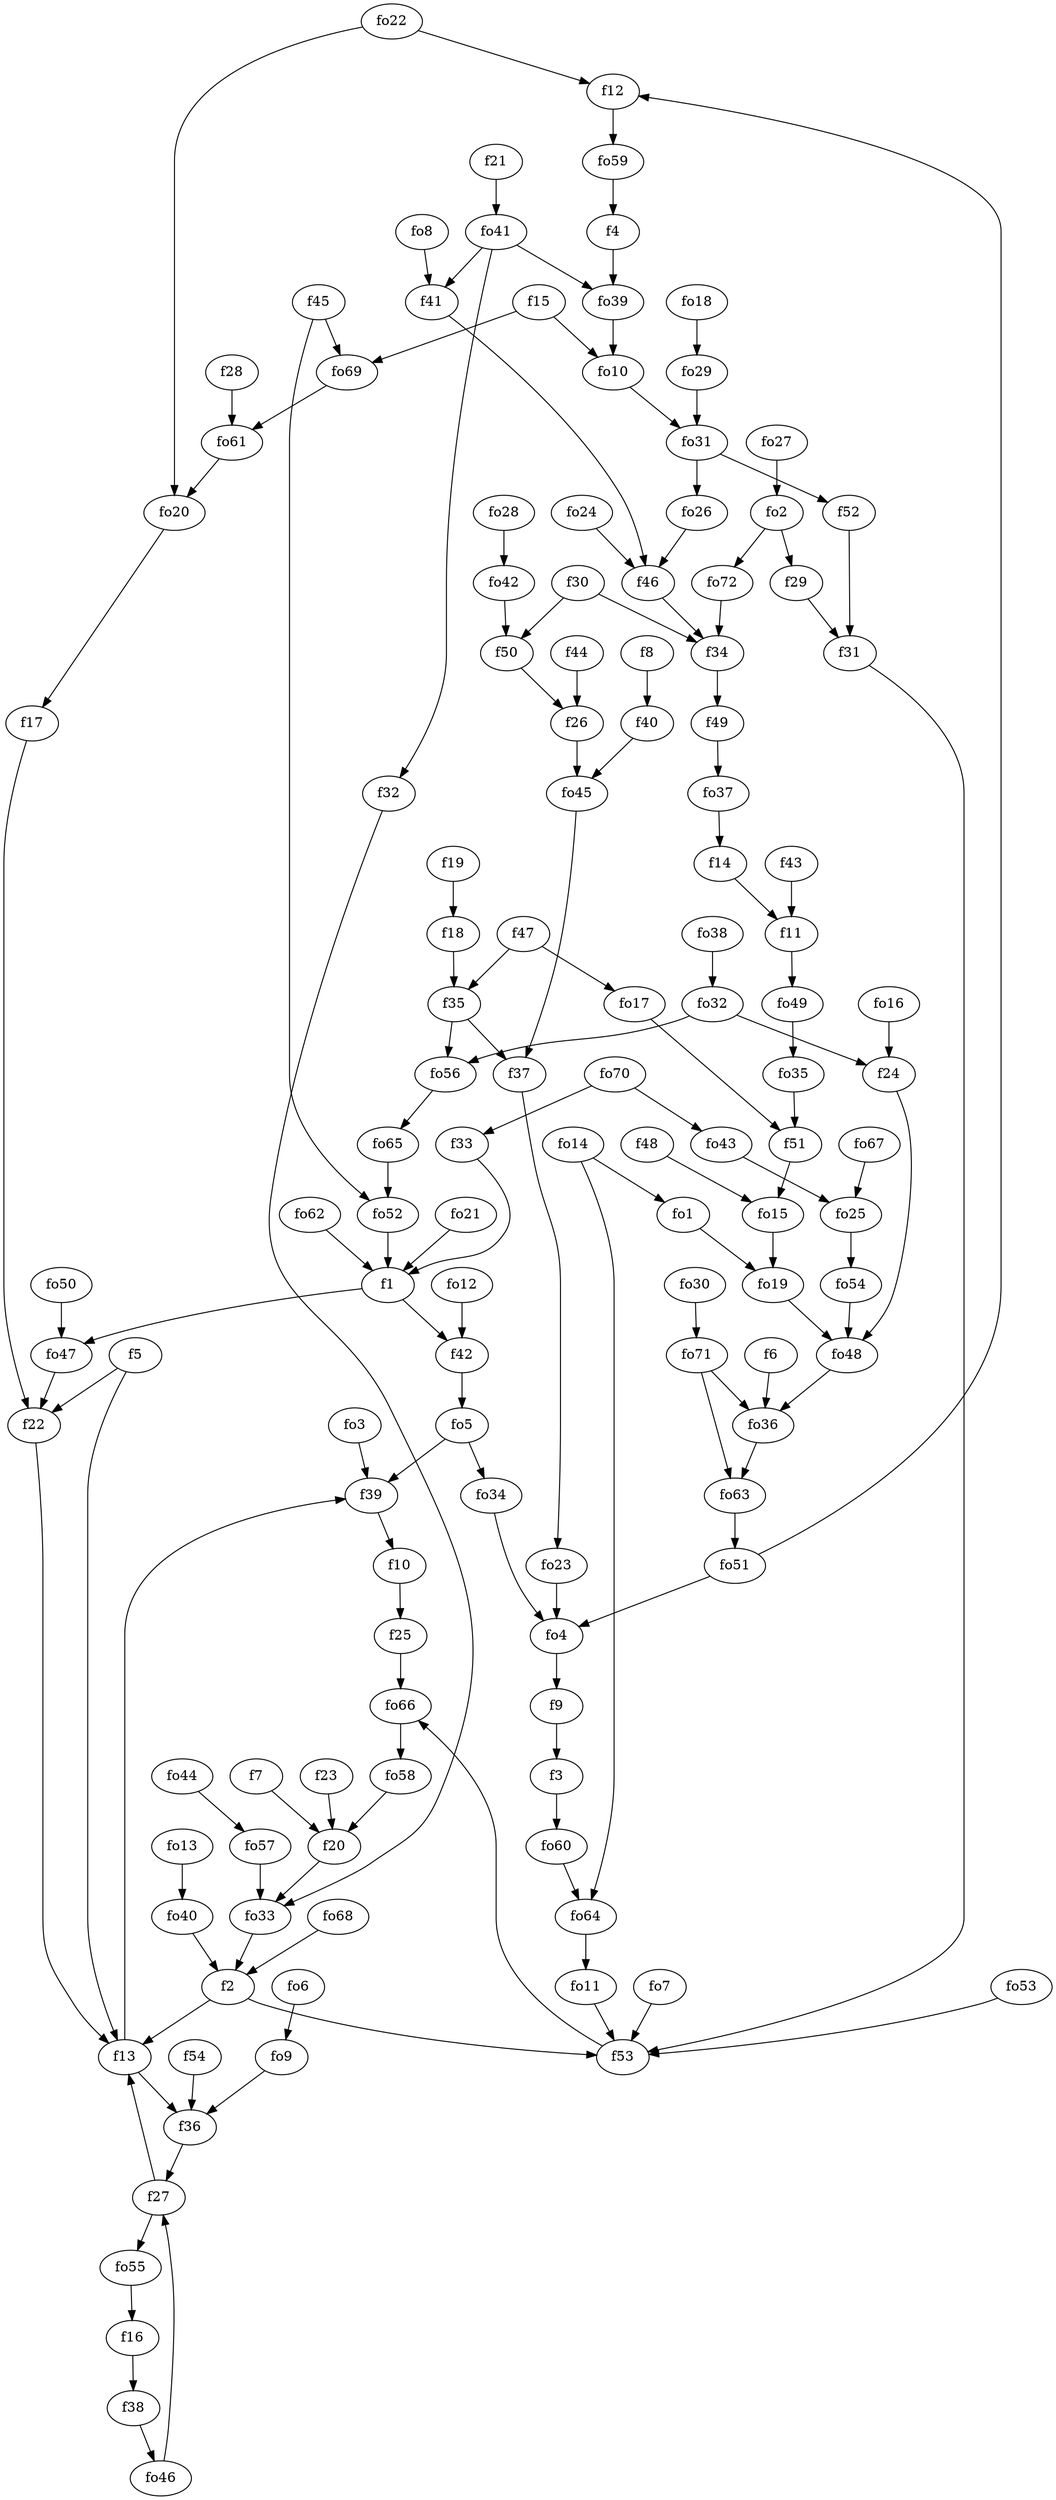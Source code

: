 strict digraph  {
f1;
f2;
f3;
f4;
f5;
f6;
f7;
f8;
f9;
f10;
f11;
f12;
f13;
f14;
f15;
f16;
f17;
f18;
f19;
f20;
f21;
f22;
f23;
f24;
f25;
f26;
f27;
f28;
f29;
f30;
f31;
f32;
f33;
f34;
f35;
f36;
f37;
f38;
f39;
f40;
f41;
f42;
f43;
f44;
f45;
f46;
f47;
f48;
f49;
f50;
f51;
f52;
f53;
f54;
fo1;
fo2;
fo3;
fo4;
fo5;
fo6;
fo7;
fo8;
fo9;
fo10;
fo11;
fo12;
fo13;
fo14;
fo15;
fo16;
fo17;
fo18;
fo19;
fo20;
fo21;
fo22;
fo23;
fo24;
fo25;
fo26;
fo27;
fo28;
fo29;
fo30;
fo31;
fo32;
fo33;
fo34;
fo35;
fo36;
fo37;
fo38;
fo39;
fo40;
fo41;
fo42;
fo43;
fo44;
fo45;
fo46;
fo47;
fo48;
fo49;
fo50;
fo51;
fo52;
fo53;
fo54;
fo55;
fo56;
fo57;
fo58;
fo59;
fo60;
fo61;
fo62;
fo63;
fo64;
fo65;
fo66;
fo67;
fo68;
fo69;
fo70;
fo71;
fo72;
f1 -> fo47  [weight=2];
f1 -> f42  [weight=2];
f2 -> f53  [weight=2];
f2 -> f13  [weight=2];
f3 -> fo60  [weight=2];
f4 -> fo39  [weight=2];
f5 -> f13  [weight=2];
f5 -> f22  [weight=2];
f6 -> fo36  [weight=2];
f7 -> f20  [weight=2];
f8 -> f40  [weight=2];
f9 -> f3  [weight=2];
f10 -> f25  [weight=2];
f11 -> fo49  [weight=2];
f12 -> fo59  [weight=2];
f13 -> f39  [weight=2];
f13 -> f36  [weight=2];
f14 -> f11  [weight=2];
f15 -> fo69  [weight=2];
f15 -> fo10  [weight=2];
f16 -> f38  [weight=2];
f17 -> f22  [weight=2];
f18 -> f35  [weight=2];
f19 -> f18  [weight=2];
f20 -> fo33  [weight=2];
f21 -> fo41  [weight=2];
f22 -> f13  [weight=2];
f23 -> f20  [weight=2];
f24 -> fo48  [weight=2];
f25 -> fo66  [weight=2];
f26 -> fo45  [weight=2];
f27 -> fo55  [weight=2];
f27 -> f13  [weight=2];
f28 -> fo61  [weight=2];
f29 -> f31  [weight=2];
f30 -> f34  [weight=2];
f30 -> f50  [weight=2];
f31 -> f53  [weight=2];
f32 -> fo33  [weight=2];
f33 -> f1  [weight=2];
f34 -> f49  [weight=2];
f35 -> fo56  [weight=2];
f35 -> f37  [weight=2];
f36 -> f27  [weight=2];
f37 -> fo23  [weight=2];
f38 -> fo46  [weight=2];
f39 -> f10  [weight=2];
f40 -> fo45  [weight=2];
f41 -> f46  [weight=2];
f42 -> fo5  [weight=2];
f43 -> f11  [weight=2];
f44 -> f26  [weight=2];
f45 -> fo69  [weight=2];
f45 -> fo52  [weight=2];
f46 -> f34  [weight=2];
f47 -> fo17  [weight=2];
f47 -> f35  [weight=2];
f48 -> fo15  [weight=2];
f49 -> fo37  [weight=2];
f50 -> f26  [weight=2];
f51 -> fo15  [weight=2];
f52 -> f31  [weight=2];
f53 -> fo66  [weight=2];
f54 -> f36  [weight=2];
fo1 -> fo19  [weight=2];
fo2 -> fo72  [weight=2];
fo2 -> f29  [weight=2];
fo3 -> f39  [weight=2];
fo4 -> f9  [weight=2];
fo5 -> f39  [weight=2];
fo5 -> fo34  [weight=2];
fo6 -> fo9  [weight=2];
fo7 -> f53  [weight=2];
fo8 -> f41  [weight=2];
fo9 -> f36  [weight=2];
fo10 -> fo31  [weight=2];
fo11 -> f53  [weight=2];
fo12 -> f42  [weight=2];
fo13 -> fo40  [weight=2];
fo14 -> fo64  [weight=2];
fo14 -> fo1  [weight=2];
fo15 -> fo19  [weight=2];
fo16 -> f24  [weight=2];
fo17 -> f51  [weight=2];
fo18 -> fo29  [weight=2];
fo19 -> fo48  [weight=2];
fo20 -> f17  [weight=2];
fo21 -> f1  [weight=2];
fo22 -> fo20  [weight=2];
fo22 -> f12  [weight=2];
fo23 -> fo4  [weight=2];
fo24 -> f46  [weight=2];
fo25 -> fo54  [weight=2];
fo26 -> f46  [weight=2];
fo27 -> fo2  [weight=2];
fo28 -> fo42  [weight=2];
fo29 -> fo31  [weight=2];
fo30 -> fo71  [weight=2];
fo31 -> f52  [weight=2];
fo31 -> fo26  [weight=2];
fo32 -> fo56  [weight=2];
fo32 -> f24  [weight=2];
fo33 -> f2  [weight=2];
fo34 -> fo4  [weight=2];
fo35 -> f51  [weight=2];
fo36 -> fo63  [weight=2];
fo37 -> f14  [weight=2];
fo38 -> fo32  [weight=2];
fo39 -> fo10  [weight=2];
fo40 -> f2  [weight=2];
fo41 -> fo39  [weight=2];
fo41 -> f41  [weight=2];
fo41 -> f32  [weight=2];
fo42 -> f50  [weight=2];
fo43 -> fo25  [weight=2];
fo44 -> fo57  [weight=2];
fo45 -> f37  [weight=2];
fo46 -> f27  [weight=2];
fo47 -> f22  [weight=2];
fo48 -> fo36  [weight=2];
fo49 -> fo35  [weight=2];
fo50 -> fo47  [weight=2];
fo51 -> fo4  [weight=2];
fo51 -> f12  [weight=2];
fo52 -> f1  [weight=2];
fo53 -> f53  [weight=2];
fo54 -> fo48  [weight=2];
fo55 -> f16  [weight=2];
fo56 -> fo65  [weight=2];
fo57 -> fo33  [weight=2];
fo58 -> f20  [weight=2];
fo59 -> f4  [weight=2];
fo60 -> fo64  [weight=2];
fo61 -> fo20  [weight=2];
fo62 -> f1  [weight=2];
fo63 -> fo51  [weight=2];
fo64 -> fo11  [weight=2];
fo65 -> fo52  [weight=2];
fo66 -> fo58  [weight=2];
fo67 -> fo25  [weight=2];
fo68 -> f2  [weight=2];
fo69 -> fo61  [weight=2];
fo70 -> f33  [weight=2];
fo70 -> fo43  [weight=2];
fo71 -> fo36  [weight=2];
fo71 -> fo63  [weight=2];
fo72 -> f34  [weight=2];
}
